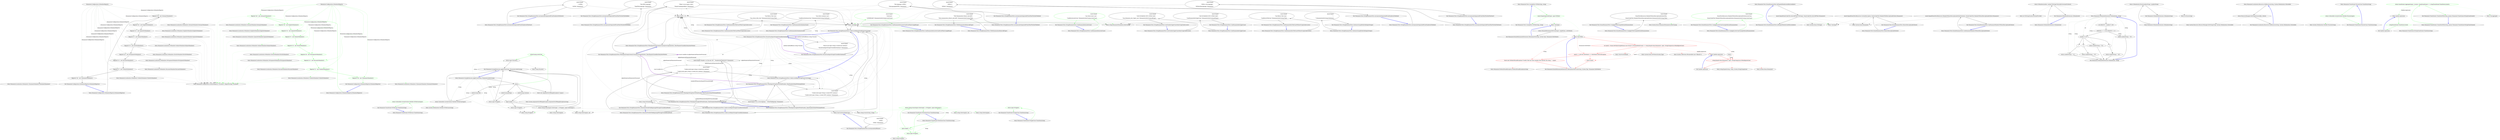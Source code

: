 digraph  {
n21 [label="Humanizer.Configuration.OrdinalizerRegistry", span=""];
n0 [label="Entry Humanizer.Configuration.OrdinalizerRegistry.OrdinalizerRegistry()", span="6-6", cluster="Humanizer.Configuration.OrdinalizerRegistry.OrdinalizerRegistry()"];
n1 [label="Register(''de'', new GermanOrdinalizer())", span="8-8", cluster="Humanizer.Configuration.OrdinalizerRegistry.OrdinalizerRegistry()"];
n2 [label="Register(''en'', new EnglishOrdinalizer())", span="9-9", cluster="Humanizer.Configuration.OrdinalizerRegistry.OrdinalizerRegistry()"];
n11 [label="Entry Humanizer.Localisation.Ordinalizers.GermanOrdinalizer.GermanOrdinalizer()", span="2-2", cluster="Humanizer.Localisation.Ordinalizers.GermanOrdinalizer.GermanOrdinalizer()"];
n12 [label="Entry Humanizer.Configuration.LocaliserRegistry<TLocaliser>.Register(string, TLocaliser)", span="54-54", cluster="Humanizer.Configuration.LocaliserRegistry<TLocaliser>.Register(string, TLocaliser)"];
n3 [label="Register(''es'', new SpanishOrdinalizer())", span="10-10", cluster="Humanizer.Configuration.OrdinalizerRegistry.OrdinalizerRegistry()"];
n13 [label="Entry Humanizer.Localisation.Ordinalizers.EnglishOrdinalizer.EnglishOrdinalizer()", span="2-2", cluster="Humanizer.Localisation.Ordinalizers.EnglishOrdinalizer.EnglishOrdinalizer()"];
n4 [label="Register(''it'', new ItalianOrdinalizer())", span="11-11", cluster="Humanizer.Configuration.OrdinalizerRegistry.OrdinalizerRegistry()"];
n14 [label="Entry Humanizer.Localisation.Ordinalizers.SpanishOrdinalizer.SpanishOrdinalizer()", span="2-2", cluster="Humanizer.Localisation.Ordinalizers.SpanishOrdinalizer.SpanishOrdinalizer()"];
n5 [label="Register(''nl'', new DutchOrdinalizer())", span="12-12", cluster="Humanizer.Configuration.OrdinalizerRegistry.OrdinalizerRegistry()"];
n15 [label="Entry Humanizer.Localisation.Ordinalizers.ItalianOrdinalizer.ItalianOrdinalizer()", span="2-2", cluster="Humanizer.Localisation.Ordinalizers.ItalianOrdinalizer.ItalianOrdinalizer()"];
n6 [label="Register(''pt'', new PortugueseOrdinalizer())", span="13-13", cluster="Humanizer.Configuration.OrdinalizerRegistry.OrdinalizerRegistry()"];
n16 [label="Entry Humanizer.Localisation.Ordinalizers.DutchOrdinalizer.DutchOrdinalizer()", span="2-2", cluster="Humanizer.Localisation.Ordinalizers.DutchOrdinalizer.DutchOrdinalizer()"];
n7 [label="Register(''ru'', new RussianOrdinalizer())", span="14-14", cluster="Humanizer.Configuration.OrdinalizerRegistry.OrdinalizerRegistry()"];
n17 [label="Entry Humanizer.Localisation.Ordinalizers.PortugueseOrdinalizer.PortugueseOrdinalizer()", span="2-2", cluster="Humanizer.Localisation.Ordinalizers.PortugueseOrdinalizer.PortugueseOrdinalizer()"];
n8 [label="Register(''tr'', new TurkishOrdinalizer())", span="15-15", cluster="Humanizer.Configuration.OrdinalizerRegistry.OrdinalizerRegistry()"];
n18 [label="Entry Humanizer.Localisation.Ordinalizers.RussianOrdinalizer.RussianOrdinalizer()", span="2-2", cluster="Humanizer.Localisation.Ordinalizers.RussianOrdinalizer.RussianOrdinalizer()"];
n9 [label="Register(''uk'', new UkrainianOrdinalizer())", span="16-16", cluster="Humanizer.Configuration.OrdinalizerRegistry.OrdinalizerRegistry()"];
n19 [label="Entry Humanizer.Localisation.Ordinalizers.TurkishOrdinalizer.TurkishOrdinalizer()", span="7-7", cluster="Humanizer.Localisation.Ordinalizers.TurkishOrdinalizer.TurkishOrdinalizer()"];
n10 [label="Exit Humanizer.Configuration.OrdinalizerRegistry.OrdinalizerRegistry()", span="6-6", cluster="Humanizer.Configuration.OrdinalizerRegistry.OrdinalizerRegistry()"];
n20 [label="Entry Humanizer.Localisation.Ordinalizers.UkrainianOrdinalizer.UkrainianOrdinalizer()", span="2-2", cluster="Humanizer.Localisation.Ordinalizers.UkrainianOrdinalizer.UkrainianOrdinalizer()"];
d4 [label="LetterCasing.LowerCase", span="24-24", cluster="Humanizer.CasingExtensions.ApplyCase(string, Humanizer.LetterCasing)", color=green, community=0];
d1 [label=casing, span="19-19", cluster="Humanizer.CasingExtensions.ApplyCase(string, Humanizer.LetterCasing)"];
d5 [label="return input.ToLower();", span="25-25", cluster="Humanizer.CasingExtensions.ApplyCase(string, Humanizer.LetterCasing)"];
d0 [label="Entry Humanizer.CasingExtensions.ApplyCase(string, Humanizer.LetterCasing)", span="17-17", cluster="Humanizer.CasingExtensions.ApplyCase(string, Humanizer.LetterCasing)"];
d2 [label="LetterCasing.Title", span="21-21", cluster="Humanizer.CasingExtensions.ApplyCase(string, Humanizer.LetterCasing)"];
d6 [label="LetterCasing.AllCaps", span="27-27", cluster="Humanizer.CasingExtensions.ApplyCase(string, Humanizer.LetterCasing)"];
d8 [label="LetterCasing.Sentence", span="30-30", cluster="Humanizer.CasingExtensions.ApplyCase(string, Humanizer.LetterCasing)"];
d12 [label="throw new ArgumentOutOfRangeException(''casing'');", span="37-37", cluster="Humanizer.CasingExtensions.ApplyCase(string, Humanizer.LetterCasing)"];
d13 [label="Exit Humanizer.CasingExtensions.ApplyCase(string, Humanizer.LetterCasing)", span="17-17", cluster="Humanizer.CasingExtensions.ApplyCase(string, Humanizer.LetterCasing)"];
d15 [label="Entry string.ToLower()", span="0-0", cluster="string.ToLower()"];
d3 [label="return CultureInfo.CurrentCulture.TextInfo.ToTitleCase(input);", span="22-22", cluster="Humanizer.CasingExtensions.ApplyCase(string, Humanizer.LetterCasing)"];
d7 [label="return input.ToUpper();", span="28-28", cluster="Humanizer.CasingExtensions.ApplyCase(string, Humanizer.LetterCasing)"];
d9 [label="input.Length >= 1", span="31-31", cluster="Humanizer.CasingExtensions.ApplyCase(string, Humanizer.LetterCasing)"];
d10 [label="return String.Concat(input.Substring(0, 1).ToUpper(), input.Substring(1));", span="32-32", cluster="Humanizer.CasingExtensions.ApplyCase(string, Humanizer.LetterCasing)"];
d11 [label="return input.ToUpper();", span="34-34", cluster="Humanizer.CasingExtensions.ApplyCase(string, Humanizer.LetterCasing)"];
d20 [label="Entry System.ArgumentOutOfRangeException.ArgumentOutOfRangeException(string)", span="0-0", cluster="System.ArgumentOutOfRangeException.ArgumentOutOfRangeException(string)"];
d14 [label="Entry System.Globalization.TextInfo.ToTitleCase(string)", span="0-0", cluster="System.Globalization.TextInfo.ToTitleCase(string)"];
d16 [label="Entry string.ToUpper()", span="0-0", cluster="string.ToUpper()"];
d17 [label="Entry string.Substring(int, int)", span="0-0", cluster="string.Substring(int, int)"];
d18 [label="Entry string.Substring(int)", span="0-0", cluster="string.Substring(int)"];
d19 [label="Entry string.Concat(string, string)", span="0-0", cluster="string.Concat(string, string)"];
m0_0 [label="Entry Humanizer.Tests.CasingTests.ToTitle(string, string)", span="12-12", cluster="Humanizer.Tests.CasingTests.ToTitle(string, string)", file="CasingTests.cs"];
m0_1 [label="Assert.Equal(expectedOutput, input.ToTitle())", span="14-14", cluster="Humanizer.Tests.CasingTests.ToTitle(string, string)", file="CasingTests.cs", color=green, community=0];
m0_2 [label="Exit Humanizer.Tests.CasingTests.ToTitle(string, string)", span="12-12", cluster="Humanizer.Tests.CasingTests.ToTitle(string, string)", file="CasingTests.cs"];
m0_4 [label="Entry Unk.Equal", span="", cluster="Unk.Equal", file="CasingTests.cs"];
m0_5 [label="return (Enum)DehumanizeToPrivate(input, targetEnum, onNoMatch);", span="32-32", cluster="Humanizer.EnumDehumanizeExtensions.DehumanizeTo(string, System.Type, Humanizer.OnNoMatch)", file="CasingTests.cs"];
m0_6 [label="Exit Humanizer.EnumDehumanizeExtensions.DehumanizeTo(string, System.Type, Humanizer.OnNoMatch)", span="30-30", cluster="Humanizer.EnumDehumanizeExtensions.DehumanizeTo(string, System.Type, Humanizer.OnNoMatch)", file="CasingTests.cs"];
m0_3 [label="Entry Unk.ToTitle", span="", cluster="Unk.ToTitle", file="CasingTests.cs"];
m0_7 [label="var match = Enum.GetValues(targetEnum).Cast<Enum>().FirstOrDefault(value => string.Equals(value.Humanize(), input, StringComparison.OrdinalIgnoreCase))", span="37-37", cluster="Humanizer.EnumDehumanizeExtensions.DehumanizeToPrivate(string, System.Type, Humanizer.OnNoMatch)", color=red, community=0, file="CasingTests.cs"];
m0_8 [label="match == null && onNoMatch == OnNoMatch.ThrowsException", span="39-39", cluster="Humanizer.EnumDehumanizeExtensions.DehumanizeToPrivate(string, System.Type, Humanizer.OnNoMatch)", color=red, community=0, file="CasingTests.cs"];
m0_9 [label="throw new NoMatchFoundException(''Couldn't find any enum member that matches the string '' + input);", span="40-40", cluster="Humanizer.EnumDehumanizeExtensions.DehumanizeToPrivate(string, System.Type, Humanizer.OnNoMatch)", color=red, community=0, file="CasingTests.cs"];
m0_10 [label="return match;", span="42-42", cluster="Humanizer.EnumDehumanizeExtensions.DehumanizeToPrivate(string, System.Type, Humanizer.OnNoMatch)", color=red, community=0, file="CasingTests.cs"];
m0_11 [label="Exit Humanizer.EnumDehumanizeExtensions.DehumanizeToPrivate(string, System.Type, Humanizer.OnNoMatch)", span="35-35", cluster="Humanizer.EnumDehumanizeExtensions.DehumanizeToPrivate(string, System.Type, Humanizer.OnNoMatch)", file="CasingTests.cs"];
m0_12 [label="Entry System.Enum.GetValues(System.Type)", span="0-0", cluster="System.Enum.GetValues(System.Type)", file="CasingTests.cs"];
m0_13 [label="Entry System.Collections.IEnumerable.Cast<TResult>()", span="0-0", cluster="System.Collections.IEnumerable.Cast<TResult>()", file="CasingTests.cs"];
m0_15 [label="Entry Humanizer.NoMatchFoundException.NoMatchFoundException(string)", span="13-13", cluster="Humanizer.NoMatchFoundException.NoMatchFoundException(string)", file="CasingTests.cs"];
m0_19 [label="Entry System.Enum.Humanize()", span="15-15", cluster="System.Enum.Humanize()", file="CasingTests.cs"];
m0_16 [label="Entry lambda expression", span="37-37", cluster="lambda expression", file="CasingTests.cs"];
m0_17 [label="string.Equals(value.Humanize(), input, StringComparison.OrdinalIgnoreCase)", span="37-37", cluster="lambda expression", color=red, community=0, file="CasingTests.cs"];
m0_18 [label="Exit lambda expression", span="37-37", cluster="lambda expression", file="CasingTests.cs"];
m0_20 [label="Entry string.Equals(string, string, System.StringComparison)", span="0-0", cluster="string.Equals(string, string, System.StringComparison)", file="CasingTests.cs"];
m0_14 [label="Entry Unk.FirstOrDefault", span="", cluster="Unk.FirstOrDefault", file="CasingTests.cs"];
m0_21 [label=string, span="", file="CasingTests.cs"];
m1_15 [label="Entry Humanizer.Tests.EnumHumanizeTests.AllCapitalMembersAreReturnedAsIs()", span="35-35", cluster="Humanizer.Tests.EnumHumanizeTests.AllCapitalMembersAreReturnedAsIs()", file="EnumHumanizeTests.cs"];
m1_16 [label="Assert.Equal(EnumUnderTest.ALLCAPITALS.ToString(), EnumUnderTest.ALLCAPITALS.Humanize())", span="37-37", cluster="Humanizer.Tests.EnumHumanizeTests.AllCapitalMembersAreReturnedAsIs()", file="EnumHumanizeTests.cs"];
m1_17 [label="Exit Humanizer.Tests.EnumHumanizeTests.AllCapitalMembersAreReturnedAsIs()", span="35-35", cluster="Humanizer.Tests.EnumHumanizeTests.AllCapitalMembersAreReturnedAsIs()", file="EnumHumanizeTests.cs"];
m1_18 [label="Entry System.Enum.ToString()", span="0-0", cluster="System.Enum.ToString()", file="EnumHumanizeTests.cs"];
m1_8 [label="Entry Humanizer.Tests.EnumHumanizeTests.CanApplyTitleCasingOnEnumHumanization()", span="19-19", cluster="Humanizer.Tests.EnumHumanizeTests.CanApplyTitleCasingOnEnumHumanization()", file="EnumHumanizeTests.cs"];
m1_9 [label="Assert.Equal(\r\n                EnumTestsResources.MemberWithoutDescriptionAttributeTitle, \r\n                EnumUnderTest.MemberWithoutDescriptionAttribute.Humanize(LetterCasing.Title))", span="21-23", cluster="Humanizer.Tests.EnumHumanizeTests.CanApplyTitleCasingOnEnumHumanization()", file="EnumHumanizeTests.cs"];
m1_10 [label="Exit Humanizer.Tests.EnumHumanizeTests.CanApplyTitleCasingOnEnumHumanization()", span="19-19", cluster="Humanizer.Tests.EnumHumanizeTests.CanApplyTitleCasingOnEnumHumanization()", file="EnumHumanizeTests.cs"];
m1_12 [label="Entry Humanizer.Tests.EnumHumanizeTests.CanApplyLowerCaseCasingOnEnumHumanization()", span="27-27", cluster="Humanizer.Tests.EnumHumanizeTests.CanApplyLowerCaseCasingOnEnumHumanization()", file="EnumHumanizeTests.cs"];
m1_13 [label="Assert.Equal(\r\n                EnumTestsResources.MemberWithoutDescriptionAttributeLowerCase, \r\n                EnumUnderTest.MemberWithoutDescriptionAttribute.Humanize(LetterCasing.LowerCase))", span="29-31", cluster="Humanizer.Tests.EnumHumanizeTests.CanApplyLowerCaseCasingOnEnumHumanization()", color=green, community=0, file="EnumHumanizeTests.cs"];
m1_14 [label="Exit Humanizer.Tests.EnumHumanizeTests.CanApplyLowerCaseCasingOnEnumHumanization()", span="27-27", cluster="Humanizer.Tests.EnumHumanizeTests.CanApplyLowerCaseCasingOnEnumHumanization()", file="EnumHumanizeTests.cs"];
m1_4 [label="Entry Unk.Equal", span="", cluster="Unk.Equal", file="EnumHumanizeTests.cs"];
m1_3 [label="Entry System.Enum.Humanize()", span="13-13", cluster="System.Enum.Humanize()", file="EnumHumanizeTests.cs"];
m1_0 [label="Entry Humanizer.Tests.EnumHumanizeTests.HonorsDescriptionAttribute()", span="7-7", cluster="Humanizer.Tests.EnumHumanizeTests.HonorsDescriptionAttribute()", file="EnumHumanizeTests.cs"];
m1_1 [label="Assert.Equal(EnumTestsResources.CustomDescription, EnumUnderTest.MemberWithDescriptionAttribute.Humanize())", span="9-9", cluster="Humanizer.Tests.EnumHumanizeTests.HonorsDescriptionAttribute()", file="EnumHumanizeTests.cs"];
m1_2 [label="Exit Humanizer.Tests.EnumHumanizeTests.HonorsDescriptionAttribute()", span="7-7", cluster="Humanizer.Tests.EnumHumanizeTests.HonorsDescriptionAttribute()", file="EnumHumanizeTests.cs"];
m1_11 [label="Entry System.Enum.Humanize(Humanizer.LetterCasing)", span="37-37", cluster="System.Enum.Humanize(Humanizer.LetterCasing)", file="EnumHumanizeTests.cs"];
m1_5 [label="Entry Humanizer.Tests.EnumHumanizeTests.CanHumanizeMembersWithoutDescriptionAttribute()", span="13-13", cluster="Humanizer.Tests.EnumHumanizeTests.CanHumanizeMembersWithoutDescriptionAttribute()", file="EnumHumanizeTests.cs"];
m1_6 [label="Assert.Equal(EnumTestsResources.MemberWithoutDescriptionAttributeSentence, EnumUnderTest.MemberWithoutDescriptionAttribute.Humanize())", span="15-15", cluster="Humanizer.Tests.EnumHumanizeTests.CanHumanizeMembersWithoutDescriptionAttribute()", file="EnumHumanizeTests.cs"];
m1_7 [label="Exit Humanizer.Tests.EnumHumanizeTests.CanHumanizeMembersWithoutDescriptionAttribute()", span="13-13", cluster="Humanizer.Tests.EnumHumanizeTests.CanHumanizeMembersWithoutDescriptionAttribute()", file="EnumHumanizeTests.cs"];
m2_8 [label="Entry int.ToString(System.IFormatProvider)", span="0-0", cluster="int.ToString(System.IFormatProvider)", file="InflectorExtensions.cs"];
m2_5 [label="Entry Humanizer.OrdinalizeExtensions.Ordinalize(int)", span="25-25", cluster="Humanizer.OrdinalizeExtensions.Ordinalize(int)", file="InflectorExtensions.cs"];
m2_6 [label="return Ordinalize(number, number.ToString(CultureInfo.InvariantCulture));", span="27-27", cluster="Humanizer.OrdinalizeExtensions.Ordinalize(int)", file="InflectorExtensions.cs"];
m2_7 [label="Exit Humanizer.OrdinalizeExtensions.Ordinalize(int)", span="25-25", cluster="Humanizer.OrdinalizeExtensions.Ordinalize(int)", file="InflectorExtensions.cs"];
m2_4 [label="Entry Humanizer.OrdinalizeExtensions.Ordinalize(int, string)", span="30-30", cluster="Humanizer.OrdinalizeExtensions.Ordinalize(int, string)", file="InflectorExtensions.cs"];
m2_9 [label="int nMod100 = number % 100", span="32-32", cluster="Humanizer.OrdinalizeExtensions.Ordinalize(int, string)", file="InflectorExtensions.cs"];
m2_11 [label="return numberString + ''th'';", span="36-36", cluster="Humanizer.OrdinalizeExtensions.Ordinalize(int, string)", file="InflectorExtensions.cs"];
m2_12 [label="number % 10", span="39-39", cluster="Humanizer.OrdinalizeExtensions.Ordinalize(int, string)", file="InflectorExtensions.cs"];
m2_14 [label="return numberString + ''st'';", span="42-42", cluster="Humanizer.OrdinalizeExtensions.Ordinalize(int, string)", file="InflectorExtensions.cs"];
m2_16 [label="return numberString + ''nd'';", span="44-44", cluster="Humanizer.OrdinalizeExtensions.Ordinalize(int, string)", file="InflectorExtensions.cs"];
m2_18 [label="return numberString + ''rd'';", span="46-46", cluster="Humanizer.OrdinalizeExtensions.Ordinalize(int, string)", file="InflectorExtensions.cs"];
m2_19 [label="return numberString + ''th'';", span="48-48", cluster="Humanizer.OrdinalizeExtensions.Ordinalize(int, string)", file="InflectorExtensions.cs"];
m2_10 [label="nMod100 >= 11 && nMod100 <= 13", span="34-34", cluster="Humanizer.OrdinalizeExtensions.Ordinalize(int, string)", file="InflectorExtensions.cs"];
m2_13 [label=1, span="41-41", cluster="Humanizer.OrdinalizeExtensions.Ordinalize(int, string)", file="InflectorExtensions.cs"];
m2_15 [label=2, span="43-43", cluster="Humanizer.OrdinalizeExtensions.Ordinalize(int, string)", file="InflectorExtensions.cs"];
m2_17 [label=3, span="45-45", cluster="Humanizer.OrdinalizeExtensions.Ordinalize(int, string)", file="InflectorExtensions.cs"];
m2_20 [label="Exit Humanizer.OrdinalizeExtensions.Ordinalize(int, string)", span="30-30", cluster="Humanizer.OrdinalizeExtensions.Ordinalize(int, string)", file="InflectorExtensions.cs"];
m2_0 [label="Entry Humanizer.OrdinalizeExtensions.Ordinalize(string)", span="15-15", cluster="Humanizer.OrdinalizeExtensions.Ordinalize(string)", file="InflectorExtensions.cs"];
m2_1 [label="return Ordinalize(int.Parse(numberString), numberString);", span="17-17", cluster="Humanizer.OrdinalizeExtensions.Ordinalize(string)", file="InflectorExtensions.cs"];
m2_2 [label="Exit Humanizer.OrdinalizeExtensions.Ordinalize(string)", span="15-15", cluster="Humanizer.OrdinalizeExtensions.Ordinalize(string)", file="InflectorExtensions.cs"];
m2_3 [label="Entry int.Parse(string)", span="0-0", cluster="int.Parse(string)", file="InflectorExtensions.cs"];
m3_0 [label="Entry Humanizer.Localisation.Resources.GetResource(string, System.Globalization.CultureInfo)", span="18-18", cluster="Humanizer.Localisation.Resources.GetResource(string, System.Globalization.CultureInfo)", file="InflectorTests.cs"];
m3_1 [label="return ResourceManager.GetString(resourceKey, culture);", span="20-20", cluster="Humanizer.Localisation.Resources.GetResource(string, System.Globalization.CultureInfo)", file="InflectorTests.cs"];
m3_2 [label="Exit Humanizer.Localisation.Resources.GetResource(string, System.Globalization.CultureInfo)", span="18-18", cluster="Humanizer.Localisation.Resources.GetResource(string, System.Globalization.CultureInfo)", file="InflectorTests.cs"];
m3_3 [label="Entry System.Resources.ResourceManager.GetString(string, System.Globalization.CultureInfo)", span="0-0", cluster="System.Resources.ResourceManager.GetString(string, System.Globalization.CultureInfo)", file="InflectorTests.cs"];
m6_45 [label="Entry Humanizer.Tests.StringHumanizeTests.CanHumanizeIntoTitleCaseWhenUsingUnderscores()", span="115-115", cluster="Humanizer.Tests.StringHumanizeTests.CanHumanizeIntoTitleCaseWhenUsingUnderscores()", file="StringHumanizeTests.cs"];
m6_46 [label="Assert.Equal(\r\n                ''Can Return Title Case'',\r\n                ''Can_return_title_Case''.Humanize(LetterCasing.Title))", span="117-119", cluster="Humanizer.Tests.StringHumanizeTests.CanHumanizeIntoTitleCaseWhenUsingUnderscores()", file="StringHumanizeTests.cs"];
m6_47 [label="Exit Humanizer.Tests.StringHumanizeTests.CanHumanizeIntoTitleCaseWhenUsingUnderscores()", span="115-115", cluster="Humanizer.Tests.StringHumanizeTests.CanHumanizeIntoTitleCaseWhenUsingUnderscores()", file="StringHumanizeTests.cs"];
m6_3 [label="value.Length == 0", span="15-15", cluster="Humanizer.FixedNumberOfCharactersTruncator.Truncate(string, int, string)", file="StringHumanizeTests.cs"];
m6_54 [label="Entry Humanizer.Tests.StringHumanizeTests.CanHumanizeIntoSentenceCase()", span="139-139", cluster="Humanizer.Tests.StringHumanizeTests.CanHumanizeIntoSentenceCase()", file="StringHumanizeTests.cs"];
m6_55 [label="Assert.Equal(\r\n                ''Can return sentence case'',\r\n                ''CanReturnSentenceCase''.Humanize(LetterCasing.Sentence))", span="141-143", cluster="Humanizer.Tests.StringHumanizeTests.CanHumanizeIntoSentenceCase()", file="StringHumanizeTests.cs"];
m6_56 [label="Exit Humanizer.Tests.StringHumanizeTests.CanHumanizeIntoSentenceCase()", span="139-139", cluster="Humanizer.Tests.StringHumanizeTests.CanHumanizeIntoSentenceCase()", file="StringHumanizeTests.cs"];
m6_38 [label="Entry Humanizer.Tests.StringHumanizeTests.AcronymsAreSeparatedFromNumbersInTheStart()", span="99-99", cluster="Humanizer.Tests.StringHumanizeTests.AcronymsAreSeparatedFromNumbersInTheStart()", file="StringHumanizeTests.cs"];
m6_39 [label="Assert.Equal(\r\n                ''1 HTML'',\r\n                ''1HTML''.Humanize())", span="101-103", cluster="Humanizer.Tests.StringHumanizeTests.AcronymsAreSeparatedFromNumbersInTheStart()", file="StringHumanizeTests.cs"];
m6_40 [label="Exit Humanizer.Tests.StringHumanizeTests.AcronymsAreSeparatedFromNumbersInTheStart()", span="99-99", cluster="Humanizer.Tests.StringHumanizeTests.AcronymsAreSeparatedFromNumbersInTheStart()", file="StringHumanizeTests.cs"];
m6_0 [label="Entry Humanizer.Tests.StringHumanizeTests.PascalCaseInputStringIsTurnedIntoSentence()", span="7-7", cluster="Humanizer.Tests.StringHumanizeTests.PascalCaseInputStringIsTurnedIntoSentence()", file="StringHumanizeTests.cs"];
m6_1 [label="Assert.Equal(\r\n                ''Pascal case input string is turned into sentence'',\r\n                ''PascalCaseInputStringIsTurnedIntoSentence''.Humanize())", span="9-11", cluster="Humanizer.Tests.StringHumanizeTests.PascalCaseInputStringIsTurnedIntoSentence()", file="StringHumanizeTests.cs"];
m6_4 [label="Entry Unk.Equal", span="", cluster="Unk.Equal", file="StringHumanizeTests.cs"];
m6_5 [label="Entry Humanizer.Tests.StringHumanizeTests.WhenInputStringContainsConsequtiveCaptialLetters_ThenTheyAreTurnedIntoOneLetterWords()", span="15-15", cluster="Humanizer.Tests.StringHumanizeTests.WhenInputStringContainsConsequtiveCaptialLetters_ThenTheyAreTurnedIntoOneLetterWords()", file="StringHumanizeTests.cs"];
m6_6 [label="Assert.Equal(\r\n                ''When I use an input a here'',\r\n                ''WhenIUseAnInputAHere''.Humanize())", span="17-19", cluster="Humanizer.Tests.StringHumanizeTests.WhenInputStringContainsConsequtiveCaptialLetters_ThenTheyAreTurnedIntoOneLetterWords()", file="StringHumanizeTests.cs"];
m6_8 [label="Entry Humanizer.Tests.StringHumanizeTests.WhenInputStringStartsWithANumber_ThenNumberIsDealtWithLikeAWord()", span="23-23", cluster="Humanizer.Tests.StringHumanizeTests.WhenInputStringStartsWithANumber_ThenNumberIsDealtWithLikeAWord()", file="StringHumanizeTests.cs"];
m6_10 [label="Exit Humanizer.Tests.StringHumanizeTests.WhenInputStringStartsWithANumber_ThenNumberIsDealtWithLikeAWord()", span="23-23", cluster="Humanizer.Tests.StringHumanizeTests.WhenInputStringStartsWithANumber_ThenNumberIsDealtWithLikeAWord()", file="StringHumanizeTests.cs"];
m6_11 [label="Entry Humanizer.Tests.StringHumanizeTests.WhenInputStringEndWithANumber_ThenNumberIsDealtWithLikeAWord()", span="29-29", cluster="Humanizer.Tests.StringHumanizeTests.WhenInputStringEndWithANumber_ThenNumberIsDealtWithLikeAWord()", file="StringHumanizeTests.cs"];
m6_13 [label="Exit Humanizer.Tests.StringHumanizeTests.WhenInputStringEndWithANumber_ThenNumberIsDealtWithLikeAWord()", span="29-29", cluster="Humanizer.Tests.StringHumanizeTests.WhenInputStringEndWithANumber_ThenNumberIsDealtWithLikeAWord()", file="StringHumanizeTests.cs"];
m6_14 [label="Entry Humanizer.Tests.StringHumanizeTests.UnderscoredInputStringIsTurnedIntoSentence()", span="35-35", cluster="Humanizer.Tests.StringHumanizeTests.UnderscoredInputStringIsTurnedIntoSentence()", file="StringHumanizeTests.cs"];
m6_15 [label="Assert.Equal(\r\n                ''Underscored input string is turned into sentence'',\r\n                ''Underscored_input_string_is_turned_into_sentence''.Humanize())", span="37-39", cluster="Humanizer.Tests.StringHumanizeTests.UnderscoredInputStringIsTurnedIntoSentence()", file="StringHumanizeTests.cs"];
m6_16 [label="Exit Humanizer.Tests.StringHumanizeTests.UnderscoredInputStringIsTurnedIntoSentence()", span="35-35", cluster="Humanizer.Tests.StringHumanizeTests.UnderscoredInputStringIsTurnedIntoSentence()", file="StringHumanizeTests.cs"];
m6_18 [label="Assert.Equal(\r\n                ''Underscored input String is turned INTO sentence'',\r\n                ''Underscored_input_String_is_turned_INTO_sentence''.Humanize())", span="45-47", cluster="Humanizer.Tests.StringHumanizeTests.UnderscoredInputStringPreservesCasing()", file="StringHumanizeTests.cs"];
m6_2 [label="Exit Humanizer.Tests.StringHumanizeTests.PascalCaseInputStringIsTurnedIntoSentence()", span="7-7", cluster="Humanizer.Tests.StringHumanizeTests.PascalCaseInputStringIsTurnedIntoSentence()", file="StringHumanizeTests.cs"];
m6_7 [label="Exit Humanizer.Tests.StringHumanizeTests.WhenInputStringContainsConsequtiveCaptialLetters_ThenTheyAreTurnedIntoOneLetterWords()", span="15-15", cluster="Humanizer.Tests.StringHumanizeTests.WhenInputStringContainsConsequtiveCaptialLetters_ThenTheyAreTurnedIntoOneLetterWords()", file="StringHumanizeTests.cs"];
m6_12 [label="Assert.Equal(''Number is at the end 100'', ''NumberIsAtTheEnd100''.Humanize())", span="31-31", cluster="Humanizer.Tests.StringHumanizeTests.WhenInputStringEndWithANumber_ThenNumberIsDealtWithLikeAWord()", file="StringHumanizeTests.cs"];
m6_9 [label="Assert.Equal(''10 is in the begining'', ''10IsInTheBegining''.Humanize())", span="25-25", cluster="Humanizer.Tests.StringHumanizeTests.WhenInputStringStartsWithANumber_ThenNumberIsDealtWithLikeAWord()", file="StringHumanizeTests.cs"];
m6_17 [label="Entry Humanizer.Tests.StringHumanizeTests.UnderscoredInputStringPreservesCasing()", span="43-43", cluster="Humanizer.Tests.StringHumanizeTests.UnderscoredInputStringPreservesCasing()", file="StringHumanizeTests.cs"];
m6_19 [label="Exit Humanizer.Tests.StringHumanizeTests.UnderscoredInputStringPreservesCasing()", span="43-43", cluster="Humanizer.Tests.StringHumanizeTests.UnderscoredInputStringPreservesCasing()", file="StringHumanizeTests.cs"];
m6_60 [label="Entry Humanizer.Tests.StringHumanizeTests.CanHumanizeIntoLowerCaseEvenWhenUsingAllCaps()", span="155-155", cluster="Humanizer.Tests.StringHumanizeTests.CanHumanizeIntoLowerCaseEvenWhenUsingAllCaps()", file="StringHumanizeTests.cs"];
m6_61 [label="Assert.Equal(\r\n                ''lowercase'',\r\n                ''LOWERCASE''.Humanize(LetterCasing.LowerCase))", span="157-159", cluster="Humanizer.Tests.StringHumanizeTests.CanHumanizeIntoLowerCaseEvenWhenUsingAllCaps()", color=green, community=0, file="StringHumanizeTests.cs"];
m6_62 [label="Exit Humanizer.Tests.StringHumanizeTests.CanHumanizeIntoLowerCaseEvenWhenUsingAllCaps()", span="155-155", cluster="Humanizer.Tests.StringHumanizeTests.CanHumanizeIntoLowerCaseEvenWhenUsingAllCaps()", file="StringHumanizeTests.cs"];
m6_22 [label="Exit Humanizer.Tests.StringHumanizeTests.OneLetterWordInTheBeginningOfStringIsTurnedIntoAWord()", span="51-51", cluster="Humanizer.Tests.StringHumanizeTests.OneLetterWordInTheBeginningOfStringIsTurnedIntoAWord()", file="StringHumanizeTests.cs"];
m6_48 [label="Entry Humanizer.Tests.StringHumanizeTests.TitleHumanizationHonorsAllCaps()", span="123-123", cluster="Humanizer.Tests.StringHumanizeTests.TitleHumanizationHonorsAllCaps()", file="StringHumanizeTests.cs"];
m6_49 [label="Assert.Equal(\r\n                ''Title Humanization Honors ALLCAPS'',\r\n                ''Title_humanization_Honors_ALLCAPS''.Humanize(LetterCasing.Title))", span="125-127", cluster="Humanizer.Tests.StringHumanizeTests.TitleHumanizationHonorsAllCaps()", file="StringHumanizeTests.cs"];
m6_50 [label="Exit Humanizer.Tests.StringHumanizeTests.TitleHumanizationHonorsAllCaps()", span="123-123", cluster="Humanizer.Tests.StringHumanizeTests.TitleHumanizationHonorsAllCaps()", file="StringHumanizeTests.cs"];
m6_26 [label="Entry Humanizer.Tests.StringHumanizeTests.AcronymsAreSeparatedFromOtherWordsInTheMiddle()", span="67-67", cluster="Humanizer.Tests.StringHumanizeTests.AcronymsAreSeparatedFromOtherWordsInTheMiddle()", file="StringHumanizeTests.cs"];
m6_27 [label="Assert.Equal(\r\n                ''The HTML language'',\r\n                ''TheHTMLLanguage''.Humanize())", span="69-71", cluster="Humanizer.Tests.StringHumanizeTests.AcronymsAreSeparatedFromOtherWordsInTheMiddle()", file="StringHumanizeTests.cs"];
m6_28 [label="Exit Humanizer.Tests.StringHumanizeTests.AcronymsAreSeparatedFromOtherWordsInTheMiddle()", span="67-67", cluster="Humanizer.Tests.StringHumanizeTests.AcronymsAreSeparatedFromOtherWordsInTheMiddle()", file="StringHumanizeTests.cs"];
m6_51 [label="Entry Humanizer.Tests.StringHumanizeTests.CanHumanizeIntoLowerCase()", span="131-131", cluster="Humanizer.Tests.StringHumanizeTests.CanHumanizeIntoLowerCase()", file="StringHumanizeTests.cs"];
m6_52 [label="Assert.Equal(\r\n                ''can return lower case'',\r\n                ''CanReturnLowerCase''.Humanize(LetterCasing.LowerCase))", span="133-135", cluster="Humanizer.Tests.StringHumanizeTests.CanHumanizeIntoLowerCase()", color=green, community=0, file="StringHumanizeTests.cs"];
m6_53 [label="Exit Humanizer.Tests.StringHumanizeTests.CanHumanizeIntoLowerCase()", span="131-131", cluster="Humanizer.Tests.StringHumanizeTests.CanHumanizeIntoLowerCase()", file="StringHumanizeTests.cs"];
m6_20 [label="Entry Humanizer.Tests.StringHumanizeTests.OneLetterWordInTheBeginningOfStringIsTurnedIntoAWord()", span="51-51", cluster="Humanizer.Tests.StringHumanizeTests.OneLetterWordInTheBeginningOfStringIsTurnedIntoAWord()", file="StringHumanizeTests.cs"];
m6_21 [label="Entry string.ToCharArray()", span="0-0", cluster="string.ToCharArray()", file="StringHumanizeTests.cs"];
m6_23 [label="Entry char.IsLetterOrDigit(char)", span="0-0", cluster="char.IsLetterOrDigit(char)", file="StringHumanizeTests.cs"];
m6_24 [label="Assert.Equal(\r\n                ''HTML'',\r\n                ''HTML''.Humanize())", span="61-63", cluster="Humanizer.Tests.StringHumanizeTests.AcronymsAreLeftIntact()", file="StringHumanizeTests.cs"];
m6_25 [label="Exit Humanizer.Tests.StringHumanizeTests.AcronymsAreLeftIntact()", span="59-59", cluster="Humanizer.Tests.StringHumanizeTests.AcronymsAreLeftIntact()", file="StringHumanizeTests.cs"];
m6_66 [label="Entry Humanizer.Tests.StringHumanizeTests.CanTurnIntoUpperCasewhenUsingUnderscores()", span="171-171", cluster="Humanizer.Tests.StringHumanizeTests.CanTurnIntoUpperCasewhenUsingUnderscores()", file="StringHumanizeTests.cs"];
m6_67 [label="Assert.Equal(\r\n                ''CAN HUMANIZE INTO UPPER CASE'',\r\n                ''Can_Humanize_into_Upper_case''.Humanize(LetterCasing.AllCaps))", span="173-175", cluster="Humanizer.Tests.StringHumanizeTests.CanTurnIntoUpperCasewhenUsingUnderscores()", file="StringHumanizeTests.cs"];
m6_68 [label="Exit Humanizer.Tests.StringHumanizeTests.CanTurnIntoUpperCasewhenUsingUnderscores()", span="171-171", cluster="Humanizer.Tests.StringHumanizeTests.CanTurnIntoUpperCasewhenUsingUnderscores()", file="StringHumanizeTests.cs"];
m6_32 [label="Entry Humanizer.Tests.StringHumanizeTests.AcronymsAreSeparatedFromOtherWordsInTheEnd()", span="83-83", cluster="Humanizer.Tests.StringHumanizeTests.AcronymsAreSeparatedFromOtherWordsInTheEnd()", file="StringHumanizeTests.cs"];
m6_33 [label="Assert.Equal(\r\n                ''The language is HTML'',\r\n                ''TheLanguageIsHTML''.Humanize())", span="85-87", cluster="Humanizer.Tests.StringHumanizeTests.AcronymsAreSeparatedFromOtherWordsInTheEnd()", file="StringHumanizeTests.cs"];
m6_34 [label="Exit Humanizer.Tests.StringHumanizeTests.AcronymsAreSeparatedFromOtherWordsInTheEnd()", span="83-83", cluster="Humanizer.Tests.StringHumanizeTests.AcronymsAreSeparatedFromOtherWordsInTheEnd()", file="StringHumanizeTests.cs"];
m6_44 [label="Entry string.Humanize(Humanizer.LetterCasing)", span="60-60", cluster="string.Humanize(Humanizer.LetterCasing)", file="StringHumanizeTests.cs"];
m6_63 [label="Entry Humanizer.Tests.StringHumanizeTests.CanHumanizeIntoUpperCase()", span="163-163", cluster="Humanizer.Tests.StringHumanizeTests.CanHumanizeIntoUpperCase()", file="StringHumanizeTests.cs"];
m6_64 [label="Assert.Equal(\r\n                ''CAN HUMANIZE INTO UPPER CASE'',\r\n                ''CanHumanizeIntoUpperCase''.Humanize(LetterCasing.AllCaps))", span="165-167", cluster="Humanizer.Tests.StringHumanizeTests.CanHumanizeIntoUpperCase()", file="StringHumanizeTests.cs"];
m6_65 [label="Exit Humanizer.Tests.StringHumanizeTests.CanHumanizeIntoUpperCase()", span="163-163", cluster="Humanizer.Tests.StringHumanizeTests.CanHumanizeIntoUpperCase()", file="StringHumanizeTests.cs"];
m6_35 [label="Entry Humanizer.Tests.StringHumanizeTests.AcronymsAreSeparatedFromNumbersInTheEnd()", span="91-91", cluster="Humanizer.Tests.StringHumanizeTests.AcronymsAreSeparatedFromNumbersInTheEnd()", file="StringHumanizeTests.cs"];
m6_36 [label="Assert.Equal(\r\n                ''HTML 5'',\r\n                ''HTML5''.Humanize())", span="93-95", cluster="Humanizer.Tests.StringHumanizeTests.AcronymsAreSeparatedFromNumbersInTheEnd()", file="StringHumanizeTests.cs"];
m6_37 [label="Exit Humanizer.Tests.StringHumanizeTests.AcronymsAreSeparatedFromNumbersInTheEnd()", span="91-91", cluster="Humanizer.Tests.StringHumanizeTests.AcronymsAreSeparatedFromNumbersInTheEnd()", file="StringHumanizeTests.cs"];
m6_41 [label="Entry Humanizer.Tests.StringHumanizeTests.CanHumanizeIntoTitleCaseWithoutUsingUnderscores()", span="107-107", cluster="Humanizer.Tests.StringHumanizeTests.CanHumanizeIntoTitleCaseWithoutUsingUnderscores()", file="StringHumanizeTests.cs"];
m6_42 [label="Assert.Equal(\r\n                ''Can Return Title Case'',\r\n                ''CanReturnTitleCase''.Humanize(LetterCasing.Title))", span="109-111", cluster="Humanizer.Tests.StringHumanizeTests.CanHumanizeIntoTitleCaseWithoutUsingUnderscores()", file="StringHumanizeTests.cs"];
m6_43 [label="Exit Humanizer.Tests.StringHumanizeTests.CanHumanizeIntoTitleCaseWithoutUsingUnderscores()", span="107-107", cluster="Humanizer.Tests.StringHumanizeTests.CanHumanizeIntoTitleCaseWithoutUsingUnderscores()", file="StringHumanizeTests.cs"];
m6_57 [label="Entry Humanizer.Tests.StringHumanizeTests.SentenceCasingWorksOnEmptyStrings()", span="147-147", cluster="Humanizer.Tests.StringHumanizeTests.SentenceCasingWorksOnEmptyStrings()", file="StringHumanizeTests.cs"];
m6_58 [label="Assert.Equal(\r\n                '''',\r\n                ''''.Humanize(LetterCasing.Sentence))", span="149-151", cluster="Humanizer.Tests.StringHumanizeTests.SentenceCasingWorksOnEmptyStrings()", file="StringHumanizeTests.cs"];
m6_59 [label="Exit Humanizer.Tests.StringHumanizeTests.SentenceCasingWorksOnEmptyStrings()", span="147-147", cluster="Humanizer.Tests.StringHumanizeTests.SentenceCasingWorksOnEmptyStrings()", file="StringHumanizeTests.cs"];
m6_29 [label="Entry Humanizer.Tests.StringHumanizeTests.AcronymsAreSeparatedFromOtherWordsInTheStart()", span="75-75", cluster="Humanizer.Tests.StringHumanizeTests.AcronymsAreSeparatedFromOtherWordsInTheStart()", file="StringHumanizeTests.cs"];
m6_30 [label="Assert.Equal(\r\n                ''HTML is the language'',\r\n                ''HTMLIsTheLanguage''.Humanize())", span="77-79", cluster="Humanizer.Tests.StringHumanizeTests.AcronymsAreSeparatedFromOtherWordsInTheStart()", file="StringHumanizeTests.cs"];
m6_31 [label="Exit Humanizer.Tests.StringHumanizeTests.AcronymsAreSeparatedFromOtherWordsInTheStart()", span="75-75", cluster="Humanizer.Tests.StringHumanizeTests.AcronymsAreSeparatedFromOtherWordsInTheStart()", file="StringHumanizeTests.cs"];
m7_0 [label="Entry Humanizer.Transformer.ToLowerCase.Transform(string)", span="6-6", cluster="Humanizer.Transformer.ToLowerCase.Transform(string)", file="ToLowerCase.cs"];
m7_1 [label="return CultureInfo.CurrentCulture.TextInfo.ToLower(input);", span="8-8", cluster="Humanizer.Transformer.ToLowerCase.Transform(string)", color=green, community=0, file="ToLowerCase.cs"];
m7_2 [label="Exit Humanizer.Transformer.ToLowerCase.Transform(string)", span="6-6", cluster="Humanizer.Transformer.ToLowerCase.Transform(string)", file="ToLowerCase.cs"];
m7_3 [label="Entry System.Globalization.TextInfo.ToLower(string)", span="0-0", cluster="System.Globalization.TextInfo.ToLower(string)", file="ToLowerCase.cs"];
m8_0 [label="Entry Humanizer.Transformer.ToSentenceCase.Transform(string)", span="6-6", cluster="Humanizer.Transformer.ToSentenceCase.Transform(string)", file="ToSentenceCase.cs"];
m8_1 [label="input.Length >= 1", span="8-8", cluster="Humanizer.Transformer.ToSentenceCase.Transform(string)", color=green, community=0, file="ToSentenceCase.cs"];
m8_2 [label="return String.Concat(input.Substring(0, 1).ToUpper(), input.Substring(1));", span="9-9", cluster="Humanizer.Transformer.ToSentenceCase.Transform(string)", color=green, community=0, file="ToSentenceCase.cs"];
m8_3 [label="return input.ToUpper();", span="11-11", cluster="Humanizer.Transformer.ToSentenceCase.Transform(string)", color=green, community=0, file="ToSentenceCase.cs"];
m8_4 [label="Exit Humanizer.Transformer.ToSentenceCase.Transform(string)", span="6-6", cluster="Humanizer.Transformer.ToSentenceCase.Transform(string)", file="ToSentenceCase.cs"];
m8_6 [label="Entry string.ToUpper()", span="0-0", cluster="string.ToUpper()", file="ToSentenceCase.cs"];
m8_5 [label="Entry string.Substring(int, int)", span="0-0", cluster="string.Substring(int, int)", file="ToSentenceCase.cs"];
m8_7 [label="Entry string.Substring(int)", span="0-0", cluster="string.Substring(int)", file="ToSentenceCase.cs"];
m9_0 [label="Entry Humanizer.Transformer.ToTitleCase.Transform(string)", span="6-6", cluster="Humanizer.Transformer.ToTitleCase.Transform(string)", file="ToTitleCase.cs"];
m9_1 [label="return CultureInfo.CurrentCulture.TextInfo.ToTitleCase(input);", span="8-8", cluster="Humanizer.Transformer.ToTitleCase.Transform(string)", color=green, community=0, file="ToTitleCase.cs"];
m9_2 [label="Exit Humanizer.Transformer.ToTitleCase.Transform(string)", span="6-6", cluster="Humanizer.Transformer.ToTitleCase.Transform(string)", file="ToTitleCase.cs"];
m10_0 [label="Entry Humanizer.Transformer.ToUpperCase.Transform(string)", span="4-4", cluster="Humanizer.Transformer.ToUpperCase.Transform(string)", file="ToUpperCase.cs"];
m10_1 [label="return input.ToUpper();", span="6-6", cluster="Humanizer.Transformer.ToUpperCase.Transform(string)", color=green, community=0, file="ToUpperCase.cs"];
m10_2 [label="Exit Humanizer.Transformer.ToUpperCase.Transform(string)", span="4-4", cluster="Humanizer.Transformer.ToUpperCase.Transform(string)", file="ToUpperCase.cs"];
m11_4 [label="Entry lambda expression", span="18-18", cluster="lambda expression", file="Transformers.cs"];
m11_5 [label="stringTransformer.Transform(current)", span="18-18", cluster="lambda expression", color=green, community=0, file="Transformers.cs"];
m11_6 [label="Exit lambda expression", span="18-18", cluster="lambda expression", file="Transformers.cs"];
m11_3 [label="Entry Unk.Aggregate", span="", cluster="Unk.Aggregate", file="Transformers.cs"];
m11_7 [label="Entry Humanizer.Transformer.IStringTransformer.Transform(string)", span="12-12", cluster="Humanizer.Transformer.IStringTransformer.Transform(string)", file="Transformers.cs"];
m11_0 [label="Entry Humanizer.Transformers.TransformWith(string, params Humanizer.Transformer.IStringTransformer[])", span="16-16", cluster="Humanizer.Transformers.TransformWith(string, params Humanizer.Transformer.IStringTransformer[])", file="Transformers.cs"];
m11_1 [label="return transformers.Aggregate(input, (current, stringTransformer) => stringTransformer.Transform(current));", span="18-18", cluster="Humanizer.Transformers.TransformWith(string, params Humanizer.Transformer.IStringTransformer[])", color=green, community=0, file="Transformers.cs"];
m11_2 [label="Exit Humanizer.Transformers.TransformWith(string, params Humanizer.Transformer.IStringTransformer[])", span="16-16", cluster="Humanizer.Transformers.TransformWith(string, params Humanizer.Transformer.IStringTransformer[])", file="Transformers.cs"];
m12_14 [label="Entry Humanizer.Localisation.Ordinalizers.SpanishOrdinalizer.SpanishOrdinalizer()", span="2-2", cluster="Humanizer.Localisation.Ordinalizers.SpanishOrdinalizer.SpanishOrdinalizer()", file="TransformersTests.cs"];
m12_19 [label="Entry Humanizer.Localisation.Ordinalizers.TurkishOrdinalizer.TurkishOrdinalizer()", span="7-7", cluster="Humanizer.Localisation.Ordinalizers.TurkishOrdinalizer.TurkishOrdinalizer()", file="TransformersTests.cs"];
m12_20 [label="Entry Humanizer.Localisation.Ordinalizers.UkrainianOrdinalizer.UkrainianOrdinalizer()", span="2-2", cluster="Humanizer.Localisation.Ordinalizers.UkrainianOrdinalizer.UkrainianOrdinalizer()", file="TransformersTests.cs"];
m12_13 [label="Entry Humanizer.Localisation.Ordinalizers.EnglishOrdinalizer.EnglishOrdinalizer()", span="2-2", cluster="Humanizer.Localisation.Ordinalizers.EnglishOrdinalizer.EnglishOrdinalizer()", file="TransformersTests.cs"];
m12_11 [label="Entry Humanizer.Localisation.Ordinalizers.GermanOrdinalizer.GermanOrdinalizer()", span="2-2", cluster="Humanizer.Localisation.Ordinalizers.GermanOrdinalizer.GermanOrdinalizer()", file="TransformersTests.cs"];
m12_0 [label="Entry Humanizer.Configuration.OrdinalizerRegistry.OrdinalizerRegistry()", span="6-6", cluster="Humanizer.Configuration.OrdinalizerRegistry.OrdinalizerRegistry()", file="TransformersTests.cs"];
m12_1 [label="Register(''de'', new GermanOrdinalizer())", span="8-8", cluster="Humanizer.Configuration.OrdinalizerRegistry.OrdinalizerRegistry()", color=green, community=0, file="TransformersTests.cs"];
m12_2 [label="Register(''en'', new EnglishOrdinalizer())", span="9-9", cluster="Humanizer.Configuration.OrdinalizerRegistry.OrdinalizerRegistry()", color=green, community=0, file="TransformersTests.cs"];
m12_3 [label="Register(''es'', new SpanishOrdinalizer())", span="10-10", cluster="Humanizer.Configuration.OrdinalizerRegistry.OrdinalizerRegistry()", color=green, community=0, file="TransformersTests.cs"];
m12_4 [label="Register(''it'', new ItalianOrdinalizer())", span="11-11", cluster="Humanizer.Configuration.OrdinalizerRegistry.OrdinalizerRegistry()", color=green, community=0, file="TransformersTests.cs"];
m12_5 [label="Register(''nl'', new DutchOrdinalizer())", span="12-12", cluster="Humanizer.Configuration.OrdinalizerRegistry.OrdinalizerRegistry()", color=green, community=0, file="TransformersTests.cs"];
m12_6 [label="Register(''pt'', new PortugueseOrdinalizer())", span="13-13", cluster="Humanizer.Configuration.OrdinalizerRegistry.OrdinalizerRegistry()", color=green, community=0, file="TransformersTests.cs"];
m12_7 [label="Register(''ru'', new RussianOrdinalizer())", span="14-14", cluster="Humanizer.Configuration.OrdinalizerRegistry.OrdinalizerRegistry()", color=green, community=0, file="TransformersTests.cs"];
m12_8 [label="Register(''tr'', new TurkishOrdinalizer())", span="15-15", cluster="Humanizer.Configuration.OrdinalizerRegistry.OrdinalizerRegistry()", color=green, community=0, file="TransformersTests.cs"];
m12_9 [label="Register(''uk'', new UkrainianOrdinalizer())", span="16-16", cluster="Humanizer.Configuration.OrdinalizerRegistry.OrdinalizerRegistry()", color=green, community=0, file="TransformersTests.cs"];
m12_10 [label="Exit Humanizer.Configuration.OrdinalizerRegistry.OrdinalizerRegistry()", span="6-6", cluster="Humanizer.Configuration.OrdinalizerRegistry.OrdinalizerRegistry()", file="TransformersTests.cs"];
m12_15 [label="Entry Humanizer.Localisation.Ordinalizers.ItalianOrdinalizer.ItalianOrdinalizer()", span="2-2", cluster="Humanizer.Localisation.Ordinalizers.ItalianOrdinalizer.ItalianOrdinalizer()", file="TransformersTests.cs"];
m12_16 [label="Entry Humanizer.Localisation.Ordinalizers.DutchOrdinalizer.DutchOrdinalizer()", span="2-2", cluster="Humanizer.Localisation.Ordinalizers.DutchOrdinalizer.DutchOrdinalizer()", file="TransformersTests.cs"];
m12_17 [label="Entry Humanizer.Localisation.Ordinalizers.PortugueseOrdinalizer.PortugueseOrdinalizer()", span="2-2", cluster="Humanizer.Localisation.Ordinalizers.PortugueseOrdinalizer.PortugueseOrdinalizer()", file="TransformersTests.cs"];
m12_18 [label="Entry Humanizer.Localisation.Ordinalizers.RussianOrdinalizer.RussianOrdinalizer()", span="2-2", cluster="Humanizer.Localisation.Ordinalizers.RussianOrdinalizer.RussianOrdinalizer()", file="TransformersTests.cs"];
m12_21 [label="Humanizer.Configuration.OrdinalizerRegistry", span="", file="TransformersTests.cs"];
n21 -> n1  [key=1, style=dashed, color=darkseagreen4, label="Humanizer.Configuration.OrdinalizerRegistry"];
n21 -> n2  [key=1, style=dashed, color=darkseagreen4, label="Humanizer.Configuration.OrdinalizerRegistry"];
n21 -> n3  [key=1, style=dashed, color=darkseagreen4, label="Humanizer.Configuration.OrdinalizerRegistry"];
n21 -> n4  [key=1, style=dashed, color=darkseagreen4, label="Humanizer.Configuration.OrdinalizerRegistry"];
n21 -> n5  [key=1, style=dashed, color=darkseagreen4, label="Humanizer.Configuration.OrdinalizerRegistry"];
n21 -> n6  [key=1, style=dashed, color=darkseagreen4, label="Humanizer.Configuration.OrdinalizerRegistry"];
n21 -> n7  [key=1, style=dashed, color=darkseagreen4, label="Humanizer.Configuration.OrdinalizerRegistry"];
n21 -> n8  [key=1, style=dashed, color=darkseagreen4, label="Humanizer.Configuration.OrdinalizerRegistry"];
n21 -> n9  [key=1, style=dashed, color=darkseagreen4, label="Humanizer.Configuration.OrdinalizerRegistry"];
n0 -> n1  [key=0, style=solid];
n1 -> n2  [key=0, style=solid];
n1 -> n11  [key=2, style=dotted];
n1 -> n12  [key=2, style=dotted];
n2 -> n3  [key=0, style=solid];
n2 -> n13  [key=2, style=dotted];
n2 -> n12  [key=2, style=dotted];
n3 -> n4  [key=0, style=solid];
n3 -> n14  [key=2, style=dotted];
n3 -> n12  [key=2, style=dotted];
n4 -> n5  [key=0, style=solid];
n4 -> n15  [key=2, style=dotted];
n4 -> n12  [key=2, style=dotted];
n5 -> n6  [key=0, style=solid];
n5 -> n16  [key=2, style=dotted];
n5 -> n12  [key=2, style=dotted];
n6 -> n7  [key=0, style=solid];
n6 -> n17  [key=2, style=dotted];
n6 -> n12  [key=2, style=dotted];
n7 -> n8  [key=0, style=solid];
n7 -> n18  [key=2, style=dotted];
n7 -> n12  [key=2, style=dotted];
n8 -> n9  [key=0, style=solid];
n8 -> n19  [key=2, style=dotted];
n8 -> n12  [key=2, style=dotted];
n9 -> n10  [key=0, style=solid];
n9 -> n20  [key=2, style=dotted];
n9 -> n12  [key=2, style=dotted];
n10 -> n0  [key=0, style=bold, color=blue];
d4 -> d5  [key=0, style=solid, color=green];
d1 -> d4  [key=0, style=solid, color=green];
d1 -> d2  [key=0, style=solid];
d1 -> d6  [key=0, style=solid];
d1 -> d8  [key=0, style=solid];
d1 -> d12  [key=0, style=solid];
d5 -> d13  [key=0, style=solid];
d5 -> d15  [key=2, style=dotted];
d0 -> d1  [key=0, style=solid];
d0 -> d5  [key=1, style=dashed, color=darkseagreen4, label=string];
d0 -> d3  [key=1, style=dashed, color=darkseagreen4, label=string];
d0 -> d7  [key=1, style=dashed, color=darkseagreen4, label=string];
d0 -> d9  [key=1, style=dashed, color=darkseagreen4, label=string];
d0 -> d10  [key=1, style=dashed, color=darkseagreen4, label=string];
d0 -> d11  [key=1, style=dashed, color=darkseagreen4, label=string];
d2 -> d3  [key=0, style=solid];
d6 -> d7  [key=0, style=solid];
d8 -> d9  [key=0, style=solid];
d12 -> d13  [key=0, style=solid];
d12 -> d20  [key=2, style=dotted];
d13 -> d0  [key=0, style=bold, color=blue];
d3 -> d13  [key=0, style=solid];
d3 -> d14  [key=2, style=dotted];
d7 -> d13  [key=0, style=solid];
d7 -> d16  [key=2, style=dotted];
d9 -> d10  [key=0, style=solid];
d9 -> d11  [key=0, style=solid];
d10 -> d13  [key=0, style=solid];
d10 -> d17  [key=2, style=dotted];
d10 -> d16  [key=2, style=dotted];
d10 -> d18  [key=2, style=dotted];
d10 -> d19  [key=2, style=dotted];
d11 -> d13  [key=0, style=solid];
d11 -> d16  [key=2, style=dotted];
m0_0 -> m0_1  [key=0, style=solid, color=green];
m0_1 -> m0_2  [key=0, style=solid, color=green];
m0_1 -> m0_3  [key=2, style=dotted, color=green];
m0_1 -> m0_4  [key=2, style=dotted, color=green];
m0_2 -> m0_0  [key=0, style=bold, color=blue];
m0_4 -> m0_5  [key=0, style=solid];
m0_5 -> m0_6  [key=0, style=solid];
m0_5 -> m0_3  [key=2, style=dotted];
m0_6 -> m0_4  [key=0, style=bold, color=blue];
m0_3 -> m0_7  [key=0, style=solid, color=red];
m0_3 -> m0_17  [key=1, style=dashed, color=red, label=string];
m0_3 -> m0_8  [key=1, style=dashed, color=red, label="Humanizer.OnNoMatch"];
m0_3 -> m0_9  [key=1, style=dashed, color=red, label=string];
m0_7 -> m0_8  [key=0, style=solid, color=red];
m0_7 -> m0_12  [key=2, style=dotted, color=red];
m0_7 -> m0_13  [key=2, style=dotted, color=red];
m0_7 -> m0_14  [key=2, style=dotted, color=red];
m0_7 -> m0_16  [key=1, style=dashed, color=red, label="lambda expression"];
m0_7 -> m0_10  [key=1, style=dashed, color=red, label=match];
m0_8 -> m0_9  [key=0, style=solid, color=red];
m0_8 -> m0_10  [key=0, style=solid, color=red];
m0_9 -> m0_11  [key=0, style=solid, color=red];
m0_9 -> m0_15  [key=2, style=dotted, color=red];
m0_10 -> m0_11  [key=0, style=solid, color=red];
m0_11 -> m0_3  [key=0, style=bold, color=blue];
m0_16 -> m0_17  [key=0, style=solid, color=red];
m0_17 -> m0_18  [key=0, style=solid, color=red];
m0_17 -> m0_19  [key=2, style=dotted, color=red];
m0_17 -> m0_20  [key=2, style=dotted, color=red];
m0_18 -> m0_16  [key=0, style=bold, color=blue];
m0_21 -> m0_17  [key=1, style=dashed, color=red, label=string];
m1_15 -> m1_16  [key=0, style=solid];
m1_16 -> m1_17  [key=0, style=solid];
m1_16 -> m1_18  [key=2, style=dotted];
m1_16 -> m1_3  [key=2, style=dotted];
m1_16 -> m1_4  [key=2, style=dotted];
m1_17 -> m1_15  [key=0, style=bold, color=blue];
m1_8 -> m1_9  [key=0, style=solid];
m1_9 -> m1_10  [key=0, style=solid];
m1_9 -> m1_11  [key=2, style=dotted];
m1_9 -> m1_4  [key=2, style=dotted];
m1_10 -> m1_8  [key=0, style=bold, color=blue];
m1_12 -> m1_13  [key=0, style=solid, color=green];
m1_13 -> m1_14  [key=0, style=solid, color=green];
m1_13 -> m1_11  [key=2, style=dotted, color=green];
m1_13 -> m1_4  [key=2, style=dotted, color=green];
m1_14 -> m1_12  [key=0, style=bold, color=blue];
m1_0 -> m1_1  [key=0, style=solid];
m1_1 -> m1_2  [key=0, style=solid];
m1_1 -> m1_3  [key=2, style=dotted];
m1_1 -> m1_4  [key=2, style=dotted];
m1_2 -> m1_0  [key=0, style=bold, color=blue];
m1_5 -> m1_6  [key=0, style=solid];
m1_6 -> m1_7  [key=0, style=solid];
m1_6 -> m1_3  [key=2, style=dotted];
m1_6 -> m1_4  [key=2, style=dotted];
m1_7 -> m1_5  [key=0, style=bold, color=blue];
m2_5 -> m2_6  [key=0, style=solid];
m2_6 -> m2_7  [key=0, style=solid];
m2_6 -> m2_8  [key=2, style=dotted];
m2_6 -> m2_4  [key=2, style=dotted];
m2_7 -> m2_5  [key=0, style=bold, color=blue];
m2_4 -> m2_9  [key=0, style=solid];
m2_4 -> m2_11  [key=1, style=dashed, color=darkseagreen4, label=string];
m2_4 -> m2_12  [key=1, style=dashed, color=darkseagreen4, label=int];
m2_4 -> m2_14  [key=1, style=dashed, color=darkseagreen4, label=string];
m2_4 -> m2_16  [key=1, style=dashed, color=darkseagreen4, label=string];
m2_4 -> m2_18  [key=1, style=dashed, color=darkseagreen4, label=string];
m2_4 -> m2_19  [key=1, style=dashed, color=darkseagreen4, label=string];
m2_9 -> m2_10  [key=0, style=solid];
m2_11 -> m2_20  [key=0, style=solid];
m2_12 -> m2_13  [key=0, style=solid];
m2_12 -> m2_15  [key=0, style=solid];
m2_12 -> m2_17  [key=0, style=solid];
m2_12 -> m2_19  [key=0, style=solid];
m2_14 -> m2_20  [key=0, style=solid];
m2_16 -> m2_20  [key=0, style=solid];
m2_18 -> m2_20  [key=0, style=solid];
m2_19 -> m2_20  [key=0, style=solid];
m2_10 -> m2_11  [key=0, style=solid];
m2_10 -> m2_12  [key=0, style=solid];
m2_13 -> m2_14  [key=0, style=solid];
m2_15 -> m2_16  [key=0, style=solid];
m2_17 -> m2_18  [key=0, style=solid];
m2_20 -> m2_4  [key=0, style=bold, color=blue];
m2_0 -> m2_1  [key=0, style=solid];
m2_1 -> m2_2  [key=0, style=solid];
m2_1 -> m2_3  [key=2, style=dotted];
m2_1 -> m2_4  [key=2, style=dotted];
m2_2 -> m2_0  [key=0, style=bold, color=blue];
m3_0 -> m3_1  [key=0, style=solid];
m3_1 -> m3_2  [key=0, style=solid];
m3_1 -> m3_3  [key=2, style=dotted];
m3_2 -> m3_0  [key=0, style=bold, color=blue];
m6_45 -> m6_46  [key=0, style=solid];
m6_46 -> m6_44  [key=2, style=dotted];
m6_46 -> m6_4  [key=2, style=dotted];
m6_46 -> m6_47  [key=0, style=solid];
m6_47 -> m6_45  [key=0, style=bold, color=blue];
m6_3 -> m6_4  [key=0, style=solid];
m6_3 -> m6_5  [key=0, style=solid];
m6_54 -> m6_55  [key=0, style=solid];
m6_55 -> m6_44  [key=2, style=dotted];
m6_55 -> m6_4  [key=2, style=dotted];
m6_55 -> m6_56  [key=0, style=solid];
m6_56 -> m6_54  [key=0, style=bold, color=blue];
m6_38 -> m6_39  [key=0, style=solid];
m6_39 -> m6_4  [key=2, style=dotted];
m6_39 -> m6_40  [key=0, style=solid];
m6_39 -> m6_3  [key=2, style=dotted];
m6_40 -> m6_38  [key=0, style=bold, color=blue];
m6_0 -> m6_1  [key=0, style=solid];
m6_0 -> m6_3  [key=1, style=dashed, color=darkseagreen4, label=string];
m6_0 -> m6_4  [key=1, style=dashed, color=darkseagreen4, label=string];
m6_0 -> m6_5  [key=1, style=dashed, color=darkseagreen4, label=int];
m6_0 -> m6_6  [key=1, style=dashed, color=darkseagreen4, label=string];
m6_0 -> m6_8  [key=1, style=dashed, color=darkseagreen4, label=string];
m6_0 -> m6_10  [key=1, style=dashed, color=darkseagreen4, label=string];
m6_0 -> m6_11  [key=1, style=dashed, color=darkseagreen4, label=string];
m6_0 -> m6_13  [key=1, style=dashed, color=darkseagreen4, label=int];
m6_0 -> m6_14  [key=1, style=dashed, color=darkseagreen4, label=string];
m6_0 -> m6_15  [key=1, style=dashed, color=darkseagreen4, label=int];
m6_0 -> m6_16  [key=1, style=dashed, color=darkseagreen4, label=string];
m6_0 -> m6_18  [key=1, style=dashed, color=darkseagreen4, label=string];
m6_0 -> m6_2  [key=3, color=darkorchid, style=bold, label="method methodReturn string Truncate"];
m6_0 -> m6_0  [key=3, color=darkorchid, style=bold, label="method methodReturn string Truncate"];
m6_1 -> m6_2  [key=0, style=solid];
m6_1 -> m6_3  [key=0, style=solid];
m6_1 -> m6_4  [key=2, style=dotted];
m6_4 -> m6_19  [key=0, style=solid];
m6_5 -> m6_6  [key=0, style=solid];
m6_5 -> m6_7  [key=0, style=solid];
m6_6 -> m6_19  [key=0, style=solid];
m6_6 -> d17  [key=2, style=dotted];
m6_6 -> m6_4  [key=2, style=dotted];
m6_6 -> m6_7  [key=0, style=solid];
m6_6 -> m6_3  [key=2, style=dotted];
m6_8 -> m6_9  [key=0, style=solid];
m6_8 -> m6_21  [key=2, style=dotted];
m6_8 -> m6_22  [key=2, style=dotted];
m6_8 -> m6_13  [key=1, style=dashed, color=darkseagreen4, label=numberOfCharactersEqualToTruncateLength];
m6_8 -> m6_15  [key=1, style=dashed, color=darkseagreen4, label=numberOfCharactersEqualToTruncateLength];
m6_10 -> m6_11  [key=0, style=solid];
m6_10 -> m6_18  [key=0, style=solid];
m6_10 -> m6_7  [key=3, color=darkorchid, style=bold, label="Local variable int i"];
m6_10 -> m6_8  [key=0, style=bold, color=blue];
m6_11 -> m6_12  [key=0, style=solid];
m6_11 -> m6_13  [key=0, style=solid];
m6_11 -> m6_23  [key=2, style=dotted];
m6_13 -> m6_14  [key=0, style=solid];
m6_13 -> m6_15  [key=0, style=solid];
m6_13 -> m6_11  [key=0, style=bold, color=blue];
m6_14 -> m6_19  [key=0, style=solid];
m6_14 -> m6_15  [key=0, style=solid];
m6_15 -> m6_16  [key=0, style=solid];
m6_15 -> m6_17  [key=0, style=solid];
m6_15 -> m6_4  [key=2, style=dotted];
m6_15 -> m6_3  [key=2, style=dotted];
m6_16 -> m6_19  [key=0, style=solid];
m6_16 -> d17  [key=2, style=dotted];
m6_16 -> m6_14  [key=0, style=bold, color=blue];
m6_18 -> m6_19  [key=0, style=solid];
m6_18 -> m6_4  [key=2, style=dotted];
m6_18 -> m6_3  [key=2, style=dotted];
m6_2 -> m6_19  [key=0, style=solid];
m6_2 -> m6_0  [key=0, style=bold, color=blue];
m6_7 -> m6_8  [key=0, style=solid];
m6_7 -> m6_12  [key=1, style=dashed, color=darkseagreen4, label=alphaNumericalCharactersProcessed];
m6_7 -> m6_13  [key=1, style=dashed, color=darkseagreen4, label=alphaNumericalCharactersProcessed];
m6_7 -> m6_15  [key=1, style=dashed, color=darkseagreen4, label=alphaNumericalCharactersProcessed];
m6_7 -> m6_7  [key=3, color=darkorchid, style=bold, label="Local variable int alphaNumericalCharactersProcessed"];
m6_7 -> m6_5  [key=0, style=bold, color=blue];
m6_12 -> m6_13  [key=0, style=solid];
m6_12 -> m6_12  [key=1, style=dashed, color=darkseagreen4, label=alphaNumericalCharactersProcessed];
m6_12 -> m6_15  [key=1, style=dashed, color=darkseagreen4, label=alphaNumericalCharactersProcessed];
m6_12 -> m6_4  [key=2, style=dotted];
m6_12 -> m6_3  [key=2, style=dotted];
m6_9 -> m6_10  [key=0, style=solid];
m6_9 -> m6_11  [key=1, style=dashed, color=darkseagreen4, label=i];
m6_9 -> m6_16  [key=1, style=dashed, color=darkseagreen4, label=i];
m6_9 -> m6_17  [key=1, style=dashed, color=darkseagreen4, label=i];
m6_9 -> m6_4  [key=2, style=dotted];
m6_9 -> m6_3  [key=2, style=dotted];
m6_17 -> m6_10  [key=0, style=solid];
m6_17 -> m6_17  [key=1, style=dashed, color=darkseagreen4, label=i];
m6_17 -> m6_18  [key=0, style=solid];
m6_19 -> m6_0  [key=0, style=bold, color=blue];
m6_19 -> m6_17  [key=0, style=bold, color=blue];
m6_60 -> m6_61  [key=0, style=solid, color=green];
m6_61 -> m6_62  [key=0, style=solid, color=green];
m6_61 -> m6_44  [key=2, style=dotted, color=green];
m6_61 -> m6_4  [key=2, style=dotted, color=green];
m6_62 -> m6_60  [key=0, style=bold, color=blue];
m6_22 -> m6_20  [key=0, style=bold, color=blue];
m6_48 -> m6_49  [key=0, style=solid];
m6_49 -> m6_44  [key=2, style=dotted];
m6_49 -> m6_4  [key=2, style=dotted];
m6_49 -> m6_50  [key=0, style=solid];
m6_50 -> m6_48  [key=0, style=bold, color=blue];
m6_26 -> m6_27  [key=0, style=solid];
m6_27 -> m6_4  [key=2, style=dotted];
m6_27 -> m6_28  [key=0, style=solid];
m6_27 -> m6_3  [key=2, style=dotted];
m6_28 -> m6_26  [key=0, style=bold, color=blue];
m6_51 -> m6_52  [key=0, style=solid, color=green];
m6_52 -> m6_53  [key=0, style=solid, color=green];
m6_52 -> m6_44  [key=2, style=dotted, color=green];
m6_52 -> m6_4  [key=2, style=dotted, color=green];
m6_53 -> m6_51  [key=0, style=bold, color=blue];
m6_20 -> m6_21  [key=0, style=solid];
m6_21 -> m6_4  [key=2, style=dotted];
m6_21 -> m6_22  [key=0, style=solid];
m6_21 -> m6_3  [key=2, style=dotted];
m6_23 -> m6_24  [key=0, style=solid];
m6_24 -> m6_4  [key=2, style=dotted];
m6_24 -> m6_25  [key=0, style=solid];
m6_24 -> m6_3  [key=2, style=dotted];
m6_25 -> m6_23  [key=0, style=bold, color=blue];
m6_66 -> m6_67  [key=0, style=solid];
m6_67 -> m6_44  [key=2, style=dotted];
m6_67 -> m6_4  [key=2, style=dotted];
m6_67 -> m6_68  [key=0, style=solid];
m6_68 -> m6_66  [key=0, style=bold, color=blue];
m6_32 -> m6_33  [key=0, style=solid];
m6_33 -> m6_4  [key=2, style=dotted];
m6_33 -> m6_34  [key=0, style=solid];
m6_33 -> m6_3  [key=2, style=dotted];
m6_34 -> m6_32  [key=0, style=bold, color=blue];
m6_63 -> m6_64  [key=0, style=solid];
m6_64 -> m6_44  [key=2, style=dotted];
m6_64 -> m6_4  [key=2, style=dotted];
m6_64 -> m6_65  [key=0, style=solid];
m6_65 -> m6_63  [key=0, style=bold, color=blue];
m6_35 -> m6_36  [key=0, style=solid];
m6_36 -> m6_4  [key=2, style=dotted];
m6_36 -> m6_37  [key=0, style=solid];
m6_36 -> m6_3  [key=2, style=dotted];
m6_37 -> m6_35  [key=0, style=bold, color=blue];
m6_41 -> m6_42  [key=0, style=solid];
m6_42 -> m6_44  [key=2, style=dotted];
m6_42 -> m6_4  [key=2, style=dotted];
m6_42 -> m6_43  [key=0, style=solid];
m6_43 -> m6_41  [key=0, style=bold, color=blue];
m6_57 -> m6_58  [key=0, style=solid];
m6_58 -> m6_44  [key=2, style=dotted];
m6_58 -> m6_4  [key=2, style=dotted];
m6_58 -> m6_59  [key=0, style=solid];
m6_59 -> m6_57  [key=0, style=bold, color=blue];
m6_29 -> m6_30  [key=0, style=solid];
m6_30 -> m6_4  [key=2, style=dotted];
m6_30 -> m6_31  [key=0, style=solid];
m6_30 -> m6_3  [key=2, style=dotted];
m6_31 -> m6_29  [key=0, style=bold, color=blue];
m7_0 -> m7_1  [key=0, style=solid, color=green];
m7_1 -> m7_2  [key=0, style=solid, color=green];
m7_1 -> m7_3  [key=2, style=dotted, color=green];
m7_2 -> m7_0  [key=0, style=bold, color=blue];
m8_0 -> m8_1  [key=0, style=solid, color=green];
m8_0 -> m8_2  [key=1, style=dashed, color=green, label=string];
m8_0 -> m8_3  [key=1, style=dashed, color=green, label=string];
m8_1 -> m8_2  [key=0, style=solid, color=green];
m8_1 -> m8_3  [key=0, style=solid, color=green];
m8_2 -> m8_4  [key=0, style=solid, color=green];
m8_2 -> m8_5  [key=2, style=dotted, color=green];
m8_2 -> m8_6  [key=2, style=dotted, color=green];
m8_2 -> m8_7  [key=2, style=dotted, color=green];
m8_2 -> d19  [key=2, style=dotted, color=green];
m8_3 -> m8_4  [key=0, style=solid, color=green];
m8_3 -> m8_6  [key=2, style=dotted, color=green];
m8_4 -> m8_0  [key=0, style=bold, color=blue];
m9_0 -> m9_1  [key=0, style=solid, color=green];
m9_1 -> m9_2  [key=0, style=solid, color=green];
m9_1 -> d14  [key=2, style=dotted, color=green];
m9_2 -> m9_0  [key=0, style=bold, color=blue];
m10_0 -> m10_1  [key=0, style=solid, color=green];
m10_1 -> m10_2  [key=0, style=solid, color=green];
m10_1 -> d16  [key=2, style=dotted, color=green];
m10_2 -> m10_0  [key=0, style=bold, color=blue];
m11_4 -> m11_5  [key=0, style=solid, color=green];
m11_5 -> m11_6  [key=0, style=solid, color=green];
m11_5 -> m11_7  [key=2, style=dotted, color=green];
m11_6 -> m11_4  [key=0, style=bold, color=blue];
m11_0 -> m11_1  [key=0, style=solid, color=green];
m11_1 -> m11_2  [key=0, style=solid, color=green];
m11_1 -> m11_3  [key=2, style=dotted, color=green];
m11_1 -> m11_4  [key=1, style=dashed, color=green, label="lambda expression"];
m11_2 -> m11_0  [key=0, style=bold, color=blue];
m12_0 -> m12_1  [key=0, style=solid, color=green];
m12_1 -> m12_2  [key=0, style=solid, color=green];
m12_1 -> m12_11  [key=2, style=dotted, color=green];
m12_1 -> n12  [key=2, style=dotted, color=green];
m12_2 -> m12_3  [key=0, style=solid, color=green];
m12_2 -> m12_13  [key=2, style=dotted, color=green];
m12_2 -> n12  [key=2, style=dotted, color=green];
m12_3 -> m12_4  [key=0, style=solid, color=green];
m12_3 -> m12_14  [key=2, style=dotted, color=green];
m12_3 -> n12  [key=2, style=dotted, color=green];
m12_4 -> m12_5  [key=0, style=solid, color=green];
m12_4 -> m12_15  [key=2, style=dotted, color=green];
m12_4 -> n12  [key=2, style=dotted, color=green];
m12_5 -> m12_6  [key=0, style=solid, color=green];
m12_5 -> m12_16  [key=2, style=dotted, color=green];
m12_5 -> n12  [key=2, style=dotted, color=green];
m12_6 -> m12_7  [key=0, style=solid, color=green];
m12_6 -> m12_17  [key=2, style=dotted, color=green];
m12_6 -> n12  [key=2, style=dotted, color=green];
m12_7 -> m12_8  [key=0, style=solid, color=green];
m12_7 -> m12_18  [key=2, style=dotted, color=green];
m12_7 -> n12  [key=2, style=dotted, color=green];
m12_8 -> m12_9  [key=0, style=solid, color=green];
m12_8 -> m12_19  [key=2, style=dotted, color=green];
m12_8 -> n12  [key=2, style=dotted, color=green];
m12_9 -> m12_10  [key=0, style=solid, color=green];
m12_9 -> m12_20  [key=2, style=dotted, color=green];
m12_9 -> n12  [key=2, style=dotted, color=green];
m12_10 -> m12_0  [key=0, style=bold, color=blue];
m12_21 -> m12_1  [key=1, style=dashed, color=green, label="Humanizer.Configuration.OrdinalizerRegistry"];
m12_21 -> m12_2  [key=1, style=dashed, color=green, label="Humanizer.Configuration.OrdinalizerRegistry"];
m12_21 -> m12_3  [key=1, style=dashed, color=green, label="Humanizer.Configuration.OrdinalizerRegistry"];
m12_21 -> m12_4  [key=1, style=dashed, color=green, label="Humanizer.Configuration.OrdinalizerRegistry"];
m12_21 -> m12_5  [key=1, style=dashed, color=green, label="Humanizer.Configuration.OrdinalizerRegistry"];
m12_21 -> m12_6  [key=1, style=dashed, color=green, label="Humanizer.Configuration.OrdinalizerRegistry"];
m12_21 -> m12_7  [key=1, style=dashed, color=green, label="Humanizer.Configuration.OrdinalizerRegistry"];
m12_21 -> m12_8  [key=1, style=dashed, color=green, label="Humanizer.Configuration.OrdinalizerRegistry"];
m12_21 -> m12_9  [key=1, style=dashed, color=green, label="Humanizer.Configuration.OrdinalizerRegistry"];
}
